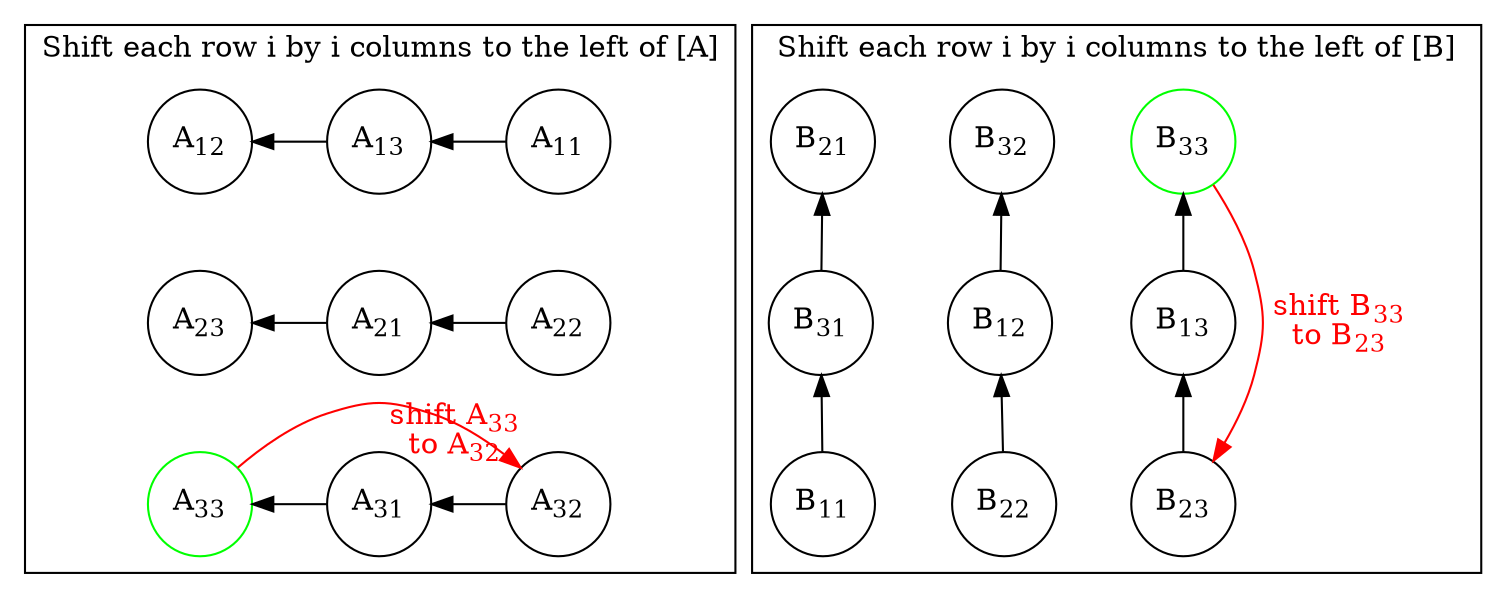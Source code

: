 digraph G {
 // splines="line";
  node [shape=circle,
      fixedsize=true, # don't allow nodes to change sizes dynamically
      width=0.7, nodesep = 0.5, ranksep = 0.5];
  
  subgraph cluster_0 {
   
    edge[dir="back"];//, style=invis];
    a[label = <A<SUB>12</SUB>>];
    b[label = <A<SUB>13</SUB>>];
    c[label = <A<SUB>11</SUB>>];
    //d[label = <A<SUB>21</SUB>>, color = green];
//    e[label = <A<SUB>22</SUB>>];
//    f[label = <A<SUB>23</SUB>>];
    g[label = <A<SUB>33</SUB>>, color = green];
//    h[label = <A<SUB>32</SUB>>];
    i[label = <A<SUB>32</SUB>>];
    label = "Shift each row i by i columns to the left of [A]";

    d[label = <A<SUB>23</SUB>>];
    f[label = <A<SUB>22</SUB>>];
    e[label = <A<SUB>21</SUB>>];
    //g[label = < <S>A<SUB>31</SUB></S>>];
    h[label = <A<SUB>31</SUB>>];

    a -> b;
    b -> c;
    //a -> c[style=invis];
    a -> d[style=invis];
    c -> f[style=invis];
    f -> d[style=invis];
    d -> e[label = " "];
    e -> f;
    d -> g[style=invis];
        g -> h;
    h -> i;
    f -> i[style=invis];
    i -> g[color = red, xlabel = < <FONT COLOR="red">shift A<SUB>33</SUB> <br/>to A<SUB>32</SUB></FONT>>];

    {rank = same; a;b;c}
    {rank = same; d;e;f}
    {rank = same; g;h;i}
  }

  subgraph cluster_1 {
    
    edge [dir="back"];
    a1[label = <B<SUB>21</SUB>>];
   // b1[label = <B<SUB>12</SUB>>];
    c1[label = <B<SUB>33</SUB>>, color = green];
    d1[label = <B<SUB>31</SUB>>];
//    e1[label = <B<SUB>22</SUB>>];
//    f1[label = <B<SUB>23</SUB>>];
    g1[label = <B<SUB>11</SUB>>];
//    h1[label = <B<SUB>32</SUB>>];
    i1[label = <B<SUB>23</SUB>>];
    label = "Shift each row i by i columns to the left of [B]"

    b1[label = <B<SUB>32</SUB>>];
    h1[label = <B<SUB>22</SUB>>];
    e1[label = <B<SUB>12</SUB>>];
//    c1[label = < <S>B<SUB>13</SUB></S>>];
    f1[label = <B<SUB>13</SUB>>]

    c1 -> f1;
    f1 -> i1;
   // g1 -> a1;//[style=invis];
    b1 -> e1;
    e1 -> h1;
    h1 -> b1[style=invis];
    
    a1 -> b1[style=invis];
    b1 -> c1[style=invis];
    a1 -> d1;
    d1 -> e1[style=invis];
    e1 -> f1[style=invis];
    d1 -> g1;
    g1 -> h1[style=invis];
    h1 -> i1[style=invis];
    i1 -> c1[color = red, label = < <FONT COLOR="red">shift B<SUB>33</SUB> <br/>to B<SUB>23</SUB></FONT>>];

    {rank = same; a1;b1;c1}
    {rank = same; d1;e1;f1}
    {rank = same; g1;h1;i1}
  }

}

